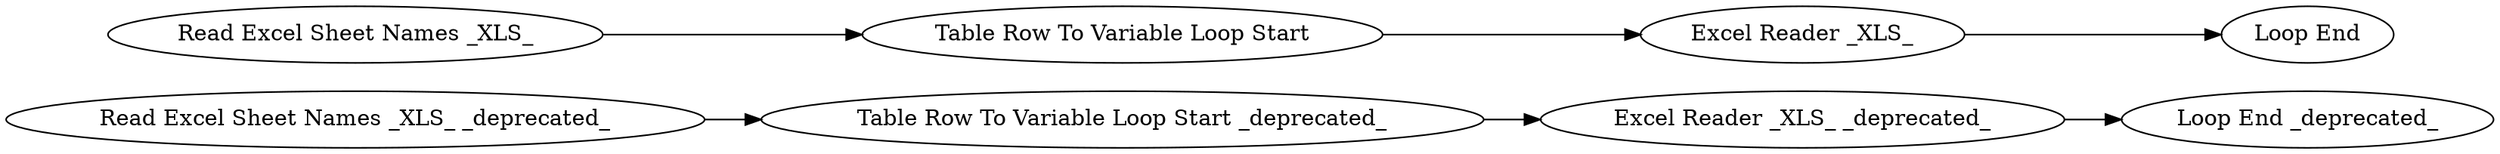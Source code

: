 digraph {
	12 -> 13
	11 -> 12
	7 -> 6
	6 -> 9
	10 -> 11
	9 -> 2
	13 [label="Loop End _deprecated_"]
	7 [label="Read Excel Sheet Names _XLS_"]
	9 [label="Excel Reader _XLS_"]
	11 [label="Table Row To Variable Loop Start _deprecated_"]
	6 [label="Table Row To Variable Loop Start"]
	12 [label="Excel Reader _XLS_ _deprecated_"]
	2 [label="Loop End"]
	10 [label="Read Excel Sheet Names _XLS_ _deprecated_"]
	rankdir=LR
}
